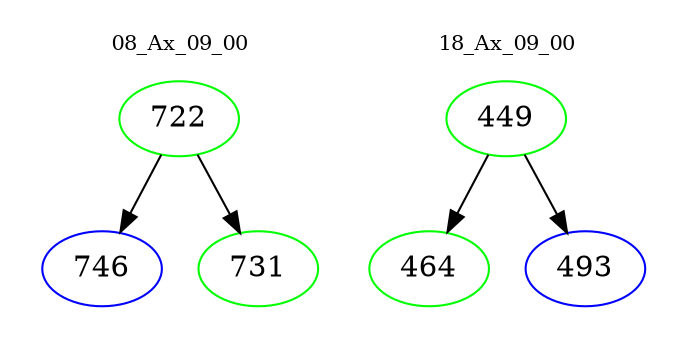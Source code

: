 digraph{
subgraph cluster_0 {
color = white
label = "08_Ax_09_00";
fontsize=10;
T0_722 [label="722", color="green"]
T0_722 -> T0_746 [color="black"]
T0_746 [label="746", color="blue"]
T0_722 -> T0_731 [color="black"]
T0_731 [label="731", color="green"]
}
subgraph cluster_1 {
color = white
label = "18_Ax_09_00";
fontsize=10;
T1_449 [label="449", color="green"]
T1_449 -> T1_464 [color="black"]
T1_464 [label="464", color="green"]
T1_449 -> T1_493 [color="black"]
T1_493 [label="493", color="blue"]
}
}
